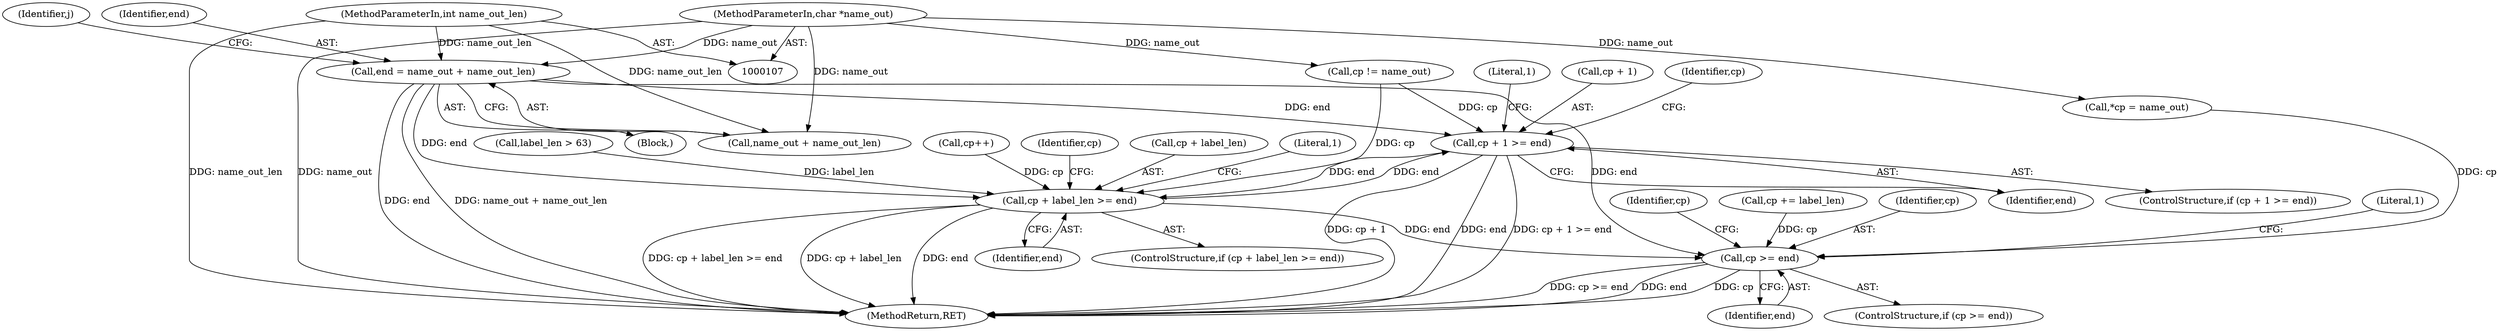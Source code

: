 digraph "0_libevent_96f64a022014a208105ead6c8a7066018449d86d@integer" {
"1000132" [label="(Call,end = name_out + name_out_len)"];
"1000111" [label="(MethodParameterIn,char *name_out)"];
"1000112" [label="(MethodParameterIn,int name_out_len)"];
"1000212" [label="(Call,cp + 1 >= end)"];
"1000226" [label="(Call,cp + label_len >= end)"];
"1000247" [label="(Call,cp >= end)"];
"1000227" [label="(Call,cp + label_len)"];
"1000252" [label="(Literal,1)"];
"1000211" [label="(ControlStructure,if (cp + 1 >= end))"];
"1000219" [label="(Literal,1)"];
"1000213" [label="(Call,cp + 1)"];
"1000129" [label="(Call,*cp = name_out)"];
"1000233" [label="(Literal,1)"];
"1000276" [label="(MethodReturn,RET)"];
"1000112" [label="(MethodParameterIn,int name_out_len)"];
"1000212" [label="(Call,cp + 1 >= end)"];
"1000223" [label="(Identifier,cp)"];
"1000216" [label="(Identifier,end)"];
"1000255" [label="(Identifier,cp)"];
"1000249" [label="(Identifier,end)"];
"1000132" [label="(Call,end = name_out + name_out_len)"];
"1000247" [label="(Call,cp >= end)"];
"1000200" [label="(Call,label_len > 63)"];
"1000133" [label="(Identifier,end)"];
"1000222" [label="(Call,cp++)"];
"1000113" [label="(Block,)"];
"1000134" [label="(Call,name_out + name_out_len)"];
"1000111" [label="(MethodParameterIn,char *name_out)"];
"1000226" [label="(Call,cp + label_len >= end)"];
"1000225" [label="(ControlStructure,if (cp + label_len >= end))"];
"1000246" [label="(ControlStructure,if (cp >= end))"];
"1000230" [label="(Identifier,end)"];
"1000240" [label="(Call,cp += label_len)"];
"1000142" [label="(Identifier,j)"];
"1000235" [label="(Identifier,cp)"];
"1000207" [label="(Call,cp != name_out)"];
"1000248" [label="(Identifier,cp)"];
"1000132" -> "1000113"  [label="AST: "];
"1000132" -> "1000134"  [label="CFG: "];
"1000133" -> "1000132"  [label="AST: "];
"1000134" -> "1000132"  [label="AST: "];
"1000142" -> "1000132"  [label="CFG: "];
"1000132" -> "1000276"  [label="DDG: name_out + name_out_len"];
"1000132" -> "1000276"  [label="DDG: end"];
"1000111" -> "1000132"  [label="DDG: name_out"];
"1000112" -> "1000132"  [label="DDG: name_out_len"];
"1000132" -> "1000212"  [label="DDG: end"];
"1000132" -> "1000226"  [label="DDG: end"];
"1000132" -> "1000247"  [label="DDG: end"];
"1000111" -> "1000107"  [label="AST: "];
"1000111" -> "1000276"  [label="DDG: name_out"];
"1000111" -> "1000129"  [label="DDG: name_out"];
"1000111" -> "1000134"  [label="DDG: name_out"];
"1000111" -> "1000207"  [label="DDG: name_out"];
"1000112" -> "1000107"  [label="AST: "];
"1000112" -> "1000276"  [label="DDG: name_out_len"];
"1000112" -> "1000134"  [label="DDG: name_out_len"];
"1000212" -> "1000211"  [label="AST: "];
"1000212" -> "1000216"  [label="CFG: "];
"1000213" -> "1000212"  [label="AST: "];
"1000216" -> "1000212"  [label="AST: "];
"1000219" -> "1000212"  [label="CFG: "];
"1000223" -> "1000212"  [label="CFG: "];
"1000212" -> "1000276"  [label="DDG: end"];
"1000212" -> "1000276"  [label="DDG: cp + 1 >= end"];
"1000212" -> "1000276"  [label="DDG: cp + 1"];
"1000207" -> "1000212"  [label="DDG: cp"];
"1000226" -> "1000212"  [label="DDG: end"];
"1000212" -> "1000226"  [label="DDG: end"];
"1000226" -> "1000225"  [label="AST: "];
"1000226" -> "1000230"  [label="CFG: "];
"1000227" -> "1000226"  [label="AST: "];
"1000230" -> "1000226"  [label="AST: "];
"1000233" -> "1000226"  [label="CFG: "];
"1000235" -> "1000226"  [label="CFG: "];
"1000226" -> "1000276"  [label="DDG: cp + label_len >= end"];
"1000226" -> "1000276"  [label="DDG: cp + label_len"];
"1000226" -> "1000276"  [label="DDG: end"];
"1000222" -> "1000226"  [label="DDG: cp"];
"1000207" -> "1000226"  [label="DDG: cp"];
"1000200" -> "1000226"  [label="DDG: label_len"];
"1000226" -> "1000247"  [label="DDG: end"];
"1000247" -> "1000246"  [label="AST: "];
"1000247" -> "1000249"  [label="CFG: "];
"1000248" -> "1000247"  [label="AST: "];
"1000249" -> "1000247"  [label="AST: "];
"1000252" -> "1000247"  [label="CFG: "];
"1000255" -> "1000247"  [label="CFG: "];
"1000247" -> "1000276"  [label="DDG: cp"];
"1000247" -> "1000276"  [label="DDG: cp >= end"];
"1000247" -> "1000276"  [label="DDG: end"];
"1000129" -> "1000247"  [label="DDG: cp"];
"1000240" -> "1000247"  [label="DDG: cp"];
}
